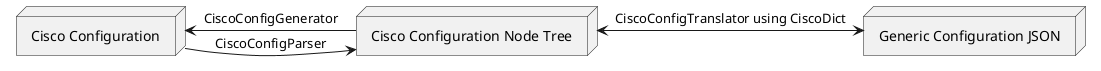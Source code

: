 @startuml Cisco Flow

node cisco as "Cisco Configuration"
node generic as "Generic Configuration JSON"
node cisco_tree as "Cisco Configuration Node Tree"

cisco -> cisco_tree : CiscoConfigParser
cisco_tree <-> generic : CiscoConfigTranslator using CiscoDict

cisco_tree -> cisco : CiscoConfigGenerator

@enduml